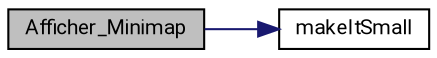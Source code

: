 digraph "Afficher_Minimap"
{
 // LATEX_PDF_SIZE
  edge [fontname="Roboto",fontsize="10",labelfontname="Roboto",labelfontsize="10"];
  node [fontname="Roboto",fontsize="10",shape=record];
  rankdir="LR";
  Node0 [label="Afficher_Minimap",height=0.2,width=0.4,color="black", fillcolor="grey75", style="filled", fontcolor="black",tooltip=" "];
  Node0 -> Node1 [color="midnightblue",fontsize="10",style="solid",fontname="Roboto"];
  Node1 [label="makeItSmall",height=0.2,width=0.4,color="black", fillcolor="white", style="filled",URL="$minimap_8c.html#a71b27710c1dad331f8c84e5a9be05f1c",tooltip=" "];
}
